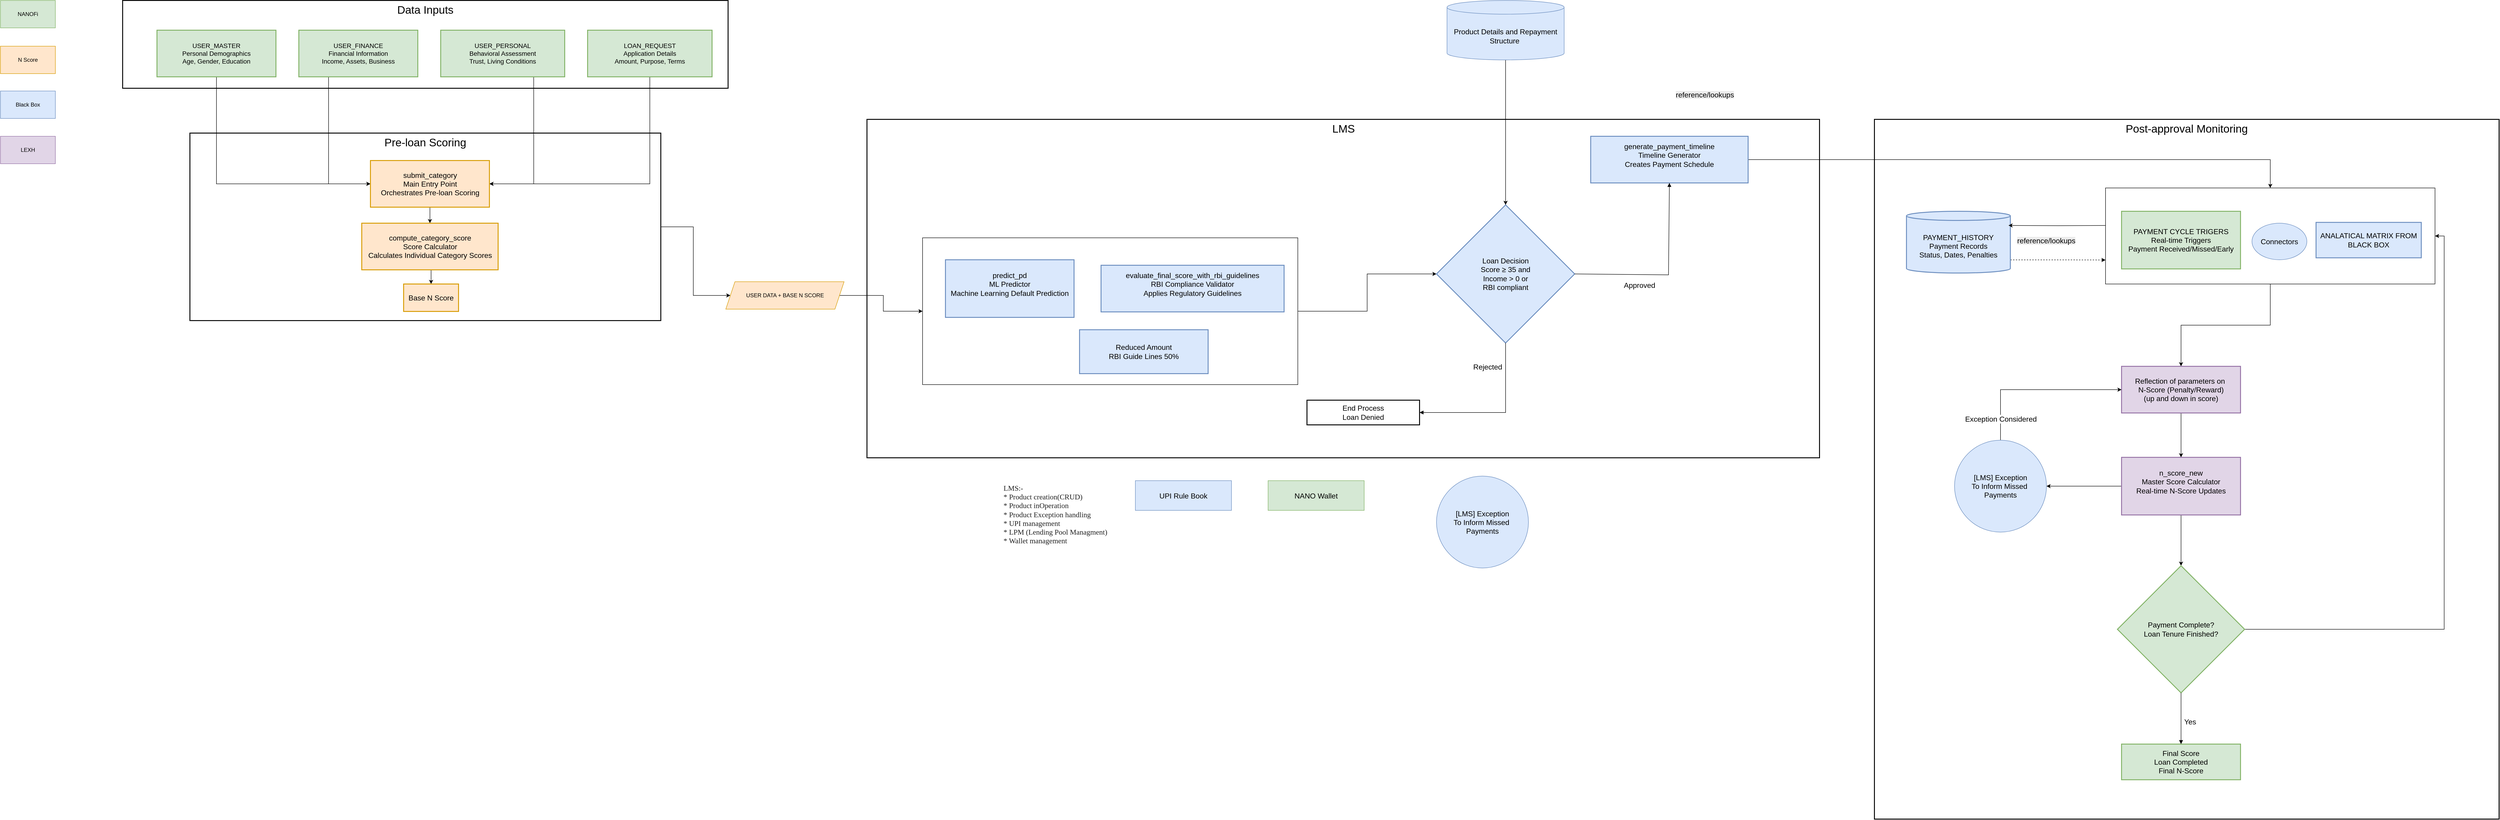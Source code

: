 <mxfile version="28.0.7" pages="2">
  <diagram name="Page-1" id="u0kKywyxvP2X5cUA1uwD">
    <mxGraphModel dx="4225" dy="1690" grid="1" gridSize="10" guides="1" tooltips="1" connect="1" arrows="1" fold="1" page="1" pageScale="1" pageWidth="850" pageHeight="1100" background="none" math="0" shadow="0">
      <root>
        <mxCell id="0" />
        <mxCell id="1" parent="0" />
        <mxCell id="qZToFWpyG1xmvOrrA6rn-142" value="LMS" style="whiteSpace=wrap;strokeWidth=2;fontSize=24;verticalAlign=top;labelBackgroundColor=none;" vertex="1" parent="1">
          <mxGeometry x="1263.5" y="2710" width="2081.5" height="740" as="geometry" />
        </mxCell>
        <mxCell id="qZToFWpyG1xmvOrrA6rn-82" value="Post‑approval Monitoring" style="whiteSpace=wrap;strokeWidth=2;fontSize=24;verticalAlign=top;labelBackgroundColor=none;" vertex="1" parent="1">
          <mxGeometry x="3465" y="2710" width="1365" height="1530" as="geometry" />
        </mxCell>
        <mxCell id="qZToFWpyG1xmvOrrA6rn-155" style="edgeStyle=orthogonalEdgeStyle;rounded=0;orthogonalLoop=1;jettySize=auto;html=1;exitX=1;exitY=0.5;exitDx=0;exitDy=0;entryX=0;entryY=0.5;entryDx=0;entryDy=0;" edge="1" parent="1" source="qZToFWpyG1xmvOrrA6rn-83" target="qZToFWpyG1xmvOrrA6rn-146">
          <mxGeometry relative="1" as="geometry" />
        </mxCell>
        <mxCell id="qZToFWpyG1xmvOrrA6rn-83" value="Pre‑loan Scoring" style="whiteSpace=wrap;strokeWidth=2;fontSize=24;verticalAlign=top;labelBackgroundColor=none;" vertex="1" parent="1">
          <mxGeometry x="-216" y="2740" width="1029" height="410" as="geometry" />
        </mxCell>
        <mxCell id="qZToFWpyG1xmvOrrA6rn-84" value="Data Inputs" style="whiteSpace=wrap;strokeWidth=2;verticalAlign=top;fontSize=24;labelBackgroundColor=none;" vertex="1" parent="1">
          <mxGeometry x="-363" y="2450" width="1323" height="192" as="geometry" />
        </mxCell>
        <mxCell id="qZToFWpyG1xmvOrrA6rn-85" style="edgeStyle=orthogonalEdgeStyle;rounded=0;orthogonalLoop=1;jettySize=auto;html=1;entryX=0;entryY=0.5;entryDx=0;entryDy=0;exitX=0.5;exitY=1;exitDx=0;exitDy=0;" edge="1" parent="1" source="qZToFWpyG1xmvOrrA6rn-86" target="qZToFWpyG1xmvOrrA6rn-96">
          <mxGeometry relative="1" as="geometry" />
        </mxCell>
        <mxCell id="qZToFWpyG1xmvOrrA6rn-86" value="USER_MASTER&#xa;Personal Demographics&#xa;Age, Gender, Education" style="whiteSpace=wrap;strokeWidth=2;fontSize=14;labelBackgroundColor=none;fillColor=#d5e8d4;strokeColor=#82b366;" vertex="1" parent="1">
          <mxGeometry x="-288" y="2515" width="260" height="102" as="geometry" />
        </mxCell>
        <mxCell id="qZToFWpyG1xmvOrrA6rn-87" style="edgeStyle=orthogonalEdgeStyle;rounded=0;orthogonalLoop=1;jettySize=auto;html=1;exitX=0.25;exitY=1;exitDx=0;exitDy=0;entryX=0;entryY=0.5;entryDx=0;entryDy=0;" edge="1" parent="1" source="qZToFWpyG1xmvOrrA6rn-88" target="qZToFWpyG1xmvOrrA6rn-96">
          <mxGeometry relative="1" as="geometry" />
        </mxCell>
        <mxCell id="qZToFWpyG1xmvOrrA6rn-88" value="USER_FINANCE&#xa;Financial Information&#xa;Income, Assets, Business" style="whiteSpace=wrap;strokeWidth=2;fontSize=14;labelBackgroundColor=none;fillColor=#d5e8d4;strokeColor=#82b366;" vertex="1" parent="1">
          <mxGeometry x="22" y="2515" width="260" height="102" as="geometry" />
        </mxCell>
        <mxCell id="qZToFWpyG1xmvOrrA6rn-89" style="edgeStyle=orthogonalEdgeStyle;rounded=0;orthogonalLoop=1;jettySize=auto;html=1;entryX=1;entryY=0.5;entryDx=0;entryDy=0;exitX=0.75;exitY=1;exitDx=0;exitDy=0;" edge="1" parent="1" source="qZToFWpyG1xmvOrrA6rn-90" target="qZToFWpyG1xmvOrrA6rn-96">
          <mxGeometry relative="1" as="geometry" />
        </mxCell>
        <mxCell id="qZToFWpyG1xmvOrrA6rn-90" value="USER_PERSONAL&#xa;Behavioral Assessment&#xa;Trust, Living Conditions" style="whiteSpace=wrap;strokeWidth=2;fontSize=14;labelBackgroundColor=none;fillColor=#d5e8d4;strokeColor=#82b366;" vertex="1" parent="1">
          <mxGeometry x="332" y="2515" width="271" height="102" as="geometry" />
        </mxCell>
        <mxCell id="qZToFWpyG1xmvOrrA6rn-91" style="edgeStyle=orthogonalEdgeStyle;rounded=0;orthogonalLoop=1;jettySize=auto;html=1;entryX=1;entryY=0.5;entryDx=0;entryDy=0;exitX=0.5;exitY=1;exitDx=0;exitDy=0;" edge="1" parent="1" source="qZToFWpyG1xmvOrrA6rn-92" target="qZToFWpyG1xmvOrrA6rn-96">
          <mxGeometry relative="1" as="geometry" />
        </mxCell>
        <mxCell id="qZToFWpyG1xmvOrrA6rn-92" value="LOAN_REQUEST&#xa;Application Details&#xa;Amount, Purpose, Terms" style="whiteSpace=wrap;strokeWidth=2;fontSize=14;labelBackgroundColor=none;fillColor=#d5e8d4;strokeColor=#82b366;" vertex="1" parent="1">
          <mxGeometry x="653" y="2515" width="272" height="102" as="geometry" />
        </mxCell>
        <mxCell id="qZToFWpyG1xmvOrrA6rn-93" style="edgeStyle=orthogonalEdgeStyle;rounded=0;orthogonalLoop=1;jettySize=auto;html=1;entryX=0.5;entryY=0;entryDx=0;entryDy=0;exitX=0.5;exitY=1;exitDx=0;exitDy=0;" edge="1" parent="1" source="qZToFWpyG1xmvOrrA6rn-96" target="qZToFWpyG1xmvOrrA6rn-98">
          <mxGeometry relative="1" as="geometry" />
        </mxCell>
        <mxCell id="qZToFWpyG1xmvOrrA6rn-96" value="submit_category&#xa;Main Entry Point&#xa;Orchestrates Pre‑loan Scoring" style="whiteSpace=wrap;strokeWidth=2;fontSize=16;labelBackgroundColor=none;fillColor=#ffe6cc;strokeColor=#d79b00;" vertex="1" parent="1">
          <mxGeometry x="178.5" y="2800" width="260" height="102" as="geometry" />
        </mxCell>
        <mxCell id="qZToFWpyG1xmvOrrA6rn-140" style="edgeStyle=orthogonalEdgeStyle;rounded=0;orthogonalLoop=1;jettySize=auto;html=1;exitX=0.5;exitY=1;exitDx=0;exitDy=0;entryX=0.5;entryY=0;entryDx=0;entryDy=0;" edge="1" parent="1" source="qZToFWpyG1xmvOrrA6rn-98" target="qZToFWpyG1xmvOrrA6rn-133">
          <mxGeometry relative="1" as="geometry" />
        </mxCell>
        <mxCell id="qZToFWpyG1xmvOrrA6rn-98" value="compute_category_score&#xa;Score Calculator&#xa;Calculates Individual Category Scores" style="whiteSpace=wrap;strokeWidth=2;fontSize=16;labelBackgroundColor=none;fillColor=#ffe6cc;strokeColor=#d79b00;" vertex="1" parent="1">
          <mxGeometry x="159.5" y="2937" width="298" height="102" as="geometry" />
        </mxCell>
        <mxCell id="qZToFWpyG1xmvOrrA6rn-153" style="edgeStyle=orthogonalEdgeStyle;rounded=0;orthogonalLoop=1;jettySize=auto;html=1;exitX=1;exitY=0.5;exitDx=0;exitDy=0;entryX=0;entryY=0.5;entryDx=0;entryDy=0;" edge="1" parent="1" source="qZToFWpyG1xmvOrrA6rn-151" target="qZToFWpyG1xmvOrrA6rn-105">
          <mxGeometry relative="1" as="geometry" />
        </mxCell>
        <mxCell id="qZToFWpyG1xmvOrrA6rn-151" value="" style="rounded=0;whiteSpace=wrap;html=1;" vertex="1" parent="1">
          <mxGeometry x="1385" y="2969" width="820" height="321" as="geometry" />
        </mxCell>
        <mxCell id="qZToFWpyG1xmvOrrA6rn-101" value="evaluate_final_score_with_rbi_guidelines&#xa;RBI Compliance Validator&#xa;Applies Regulatory Guidelines&#xa;" style="whiteSpace=wrap;strokeWidth=2;fontSize=16;labelBackgroundColor=none;fillColor=#dae8fc;strokeColor=#6c8ebf;" vertex="1" parent="1">
          <mxGeometry x="1775" y="3029" width="400" height="102" as="geometry" />
        </mxCell>
        <mxCell id="qZToFWpyG1xmvOrrA6rn-102" value="predict_pd&#xa;ML Predictor&#xa;Machine Learning Default Prediction&#xa;" style="whiteSpace=wrap;strokeWidth=2;fontSize=16;labelBackgroundColor=none;fillColor=#dae8fc;strokeColor=#6c8ebf;" vertex="1" parent="1">
          <mxGeometry x="1435" y="3017" width="281" height="126" as="geometry" />
        </mxCell>
        <mxCell id="qZToFWpyG1xmvOrrA6rn-105" value="Loan Decision&#xa;Score ≥ 35 and&#xa;Income &gt; 0 or&#xa;RBI compliant" style="rhombus;strokeWidth=2;whiteSpace=wrap;fontSize=16;labelBackgroundColor=none;fillColor=#dae8fc;strokeColor=#6c8ebf;" vertex="1" parent="1">
          <mxGeometry x="2508" y="2897" width="302" height="302" as="geometry" />
        </mxCell>
        <mxCell id="qZToFWpyG1xmvOrrA6rn-106" value="End Process&#xa;Loan Denied" style="whiteSpace=wrap;strokeWidth=2;fontSize=16;labelBackgroundColor=none;" vertex="1" parent="1">
          <mxGeometry x="2225" y="3324" width="246" height="54" as="geometry" />
        </mxCell>
        <mxCell id="qZToFWpyG1xmvOrrA6rn-195" style="edgeStyle=orthogonalEdgeStyle;rounded=0;orthogonalLoop=1;jettySize=auto;html=1;entryX=0.5;entryY=0;entryDx=0;entryDy=0;" edge="1" parent="1" source="qZToFWpyG1xmvOrrA6rn-108" target="qZToFWpyG1xmvOrrA6rn-191">
          <mxGeometry relative="1" as="geometry" />
        </mxCell>
        <mxCell id="qZToFWpyG1xmvOrrA6rn-108" value="generate_payment_timeline&#xa;Timeline Generator&#xa;Creates Payment Schedule&#xa;" style="whiteSpace=wrap;strokeWidth=2;fontSize=16;labelBackgroundColor=none;fillColor=#dae8fc;strokeColor=#6c8ebf;" vertex="1" parent="1">
          <mxGeometry x="2845" y="2747" width="344" height="102" as="geometry" />
        </mxCell>
        <mxCell id="qZToFWpyG1xmvOrrA6rn-109" style="edgeStyle=orthogonalEdgeStyle;rounded=0;orthogonalLoop=1;jettySize=auto;html=1;exitX=1;exitY=0.787;exitDx=0;exitDy=0;exitPerimeter=0;entryX=0;entryY=0.75;entryDx=0;entryDy=0;dashed=1;" edge="1" parent="1" source="qZToFWpyG1xmvOrrA6rn-110" target="qZToFWpyG1xmvOrrA6rn-191">
          <mxGeometry relative="1" as="geometry" />
        </mxCell>
        <mxCell id="qZToFWpyG1xmvOrrA6rn-110" value="PAYMENT_HISTORY&#xa;Payment Records&#xa;Status, Dates, Penalties" style="shape=cylinder3;boundedLbl=1;backgroundOutline=1;size=10;strokeWidth=2;whiteSpace=wrap;fontSize=16;labelBackgroundColor=none;fillColor=#dae8fc;strokeColor=#6c8ebf;" vertex="1" parent="1">
          <mxGeometry x="3535" y="2911" width="227" height="135" as="geometry" />
        </mxCell>
        <mxCell id="qZToFWpyG1xmvOrrA6rn-196" style="edgeStyle=orthogonalEdgeStyle;rounded=0;orthogonalLoop=1;jettySize=auto;html=1;" edge="1" parent="1" source="qZToFWpyG1xmvOrrA6rn-191" target="qZToFWpyG1xmvOrrA6rn-116">
          <mxGeometry relative="1" as="geometry" />
        </mxCell>
        <mxCell id="qZToFWpyG1xmvOrrA6rn-191" value="" style="rounded=0;whiteSpace=wrap;html=1;" vertex="1" parent="1">
          <mxGeometry x="3970" y="2860" width="720" height="210" as="geometry" />
        </mxCell>
        <mxCell id="qZToFWpyG1xmvOrrA6rn-113" value="PAYMENT CYCLE TRIGERS&#xa;Real‑time Triggers&#xa;Payment Received/Missed/Early" style="whiteSpace=wrap;strokeWidth=2;fontSize=16;labelBackgroundColor=none;fillColor=#d5e8d4;strokeColor=#82b366;" vertex="1" parent="1">
          <mxGeometry x="4005" y="2911" width="260" height="126" as="geometry" />
        </mxCell>
        <mxCell id="qZToFWpyG1xmvOrrA6rn-208" style="edgeStyle=orthogonalEdgeStyle;rounded=0;orthogonalLoop=1;jettySize=auto;html=1;exitX=0.5;exitY=1;exitDx=0;exitDy=0;" edge="1" parent="1" source="qZToFWpyG1xmvOrrA6rn-116" target="qZToFWpyG1xmvOrrA6rn-118">
          <mxGeometry relative="1" as="geometry" />
        </mxCell>
        <mxCell id="qZToFWpyG1xmvOrrA6rn-116" value="Reflection of parameters on &#xa;N-Score (Penalty/Reward)&#xa;(up and down in score)" style="whiteSpace=wrap;strokeWidth=2;fontSize=16;labelBackgroundColor=none;fillColor=#e1d5e7;strokeColor=#9673a6;" vertex="1" parent="1">
          <mxGeometry x="4005" y="3250" width="260" height="102" as="geometry" />
        </mxCell>
        <mxCell id="qZToFWpyG1xmvOrrA6rn-117" style="edgeStyle=orthogonalEdgeStyle;rounded=0;orthogonalLoop=1;jettySize=auto;html=1;entryX=0.5;entryY=0;entryDx=0;entryDy=0;" edge="1" parent="1" source="qZToFWpyG1xmvOrrA6rn-118" target="qZToFWpyG1xmvOrrA6rn-121">
          <mxGeometry relative="1" as="geometry" />
        </mxCell>
        <mxCell id="qZToFWpyG1xmvOrrA6rn-213" style="edgeStyle=orthogonalEdgeStyle;rounded=0;orthogonalLoop=1;jettySize=auto;html=1;" edge="1" parent="1" source="qZToFWpyG1xmvOrrA6rn-118" target="qZToFWpyG1xmvOrrA6rn-210">
          <mxGeometry relative="1" as="geometry" />
        </mxCell>
        <mxCell id="qZToFWpyG1xmvOrrA6rn-118" value="n_score_new&#xa;Master Score Calculator&#xa;Real‑time N‑Score Updates&#xa;" style="whiteSpace=wrap;strokeWidth=2;fontSize=16;labelBackgroundColor=none;fillColor=#e1d5e7;strokeColor=#9673a6;" vertex="1" parent="1">
          <mxGeometry x="4005" y="3449" width="260" height="126" as="geometry" />
        </mxCell>
        <mxCell id="qZToFWpyG1xmvOrrA6rn-212" style="edgeStyle=orthogonalEdgeStyle;rounded=0;orthogonalLoop=1;jettySize=auto;html=1;entryX=1;entryY=0.5;entryDx=0;entryDy=0;exitX=1;exitY=0.5;exitDx=0;exitDy=0;" edge="1" parent="1" source="qZToFWpyG1xmvOrrA6rn-121" target="qZToFWpyG1xmvOrrA6rn-191">
          <mxGeometry relative="1" as="geometry" />
        </mxCell>
        <mxCell id="qZToFWpyG1xmvOrrA6rn-121" value="Payment Complete?&#xa;Loan Tenure Finished?" style="rhombus;strokeWidth=2;whiteSpace=wrap;fontSize=16;labelBackgroundColor=none;fillColor=#d5e8d4;strokeColor=#82b366;" vertex="1" parent="1">
          <mxGeometry x="3996" y="3686" width="278" height="278" as="geometry" />
        </mxCell>
        <mxCell id="qZToFWpyG1xmvOrrA6rn-122" value="Final Score&#xa;Loan Completed&#xa;Final N‑Score" style="whiteSpace=wrap;strokeWidth=2;fontSize=16;labelBackgroundColor=none;fillColor=#d5e8d4;strokeColor=#82b366;" vertex="1" parent="1">
          <mxGeometry x="4005" y="4076" width="260" height="78" as="geometry" />
        </mxCell>
        <mxCell id="qZToFWpyG1xmvOrrA6rn-125" value="Rejected" style="curved=0;startArrow=none;endArrow=block;exitX=0.5;exitY=1;entryX=1;entryY=0.5;rounded=0;fontSize=16;labelBackgroundColor=none;fontColor=default;exitDx=0;exitDy=0;entryDx=0;entryDy=0;" edge="1" parent="1" source="qZToFWpyG1xmvOrrA6rn-105" target="qZToFWpyG1xmvOrrA6rn-106">
          <mxGeometry x="-0.7" y="-39" relative="1" as="geometry">
            <Array as="points">
              <mxPoint x="2659" y="3351" />
            </Array>
            <mxPoint as="offset" />
          </mxGeometry>
        </mxCell>
        <mxCell id="qZToFWpyG1xmvOrrA6rn-126" value="Approved" style="curved=0;startArrow=none;endArrow=block;exitX=1;exitY=0.5;entryX=0.5;entryY=1;rounded=0;fontSize=16;labelBackgroundColor=none;fontColor=default;exitDx=0;exitDy=0;entryDx=0;entryDy=0;" edge="1" parent="1" source="qZToFWpyG1xmvOrrA6rn-105" target="qZToFWpyG1xmvOrrA6rn-108">
          <mxGeometry x="-0.3" y="-22" relative="1" as="geometry">
            <Array as="points">
              <mxPoint x="3015" y="3050" />
            </Array>
            <mxPoint as="offset" />
          </mxGeometry>
        </mxCell>
        <mxCell id="qZToFWpyG1xmvOrrA6rn-129" value="Yes" style="curved=1;startArrow=none;endArrow=block;exitX=0.5;exitY=1;entryX=0.5;entryY=0;rounded=0;fontSize=16;labelBackgroundColor=none;fontColor=default;" edge="1" parent="1" source="qZToFWpyG1xmvOrrA6rn-121" target="qZToFWpyG1xmvOrrA6rn-122">
          <mxGeometry x="0.107" y="20" relative="1" as="geometry">
            <Array as="points" />
            <mxPoint as="offset" />
          </mxGeometry>
        </mxCell>
        <mxCell id="qZToFWpyG1xmvOrrA6rn-130" style="edgeStyle=orthogonalEdgeStyle;rounded=0;orthogonalLoop=1;jettySize=auto;html=1;entryX=0.982;entryY=0.229;entryDx=0;entryDy=0;entryPerimeter=0;" edge="1" parent="1" target="qZToFWpyG1xmvOrrA6rn-110">
          <mxGeometry relative="1" as="geometry">
            <mxPoint x="3970" y="2942" as="sourcePoint" />
          </mxGeometry>
        </mxCell>
        <mxCell id="qZToFWpyG1xmvOrrA6rn-131" value="&lt;span style=&quot;color: rgb(0, 0, 0); font-family: Helvetica; font-size: 16px; font-style: normal; font-variant-ligatures: normal; font-variant-caps: normal; font-weight: 400; letter-spacing: normal; orphans: 2; text-align: center; text-indent: 0px; text-transform: none; widows: 2; word-spacing: 0px; -webkit-text-stroke-width: 0px; white-space: nowrap; background-color: rgb(236, 236, 236); text-decoration-thickness: initial; text-decoration-style: initial; text-decoration-color: initial; display: inline !important; float: none;&quot;&gt;reference/lookups&lt;/span&gt;" style="text;whiteSpace=wrap;html=1;" vertex="1" parent="1">
          <mxGeometry x="3775" y="2958.5" width="160" height="40" as="geometry" />
        </mxCell>
        <mxCell id="qZToFWpyG1xmvOrrA6rn-133" value="Base N Score" style="whiteSpace=wrap;html=1;fontSize=16;fillColor=#ffe6cc;strokeColor=#d79b00;strokeWidth=2;labelBackgroundColor=none;" vertex="1" parent="1">
          <mxGeometry x="251" y="3070" width="120" height="60" as="geometry" />
        </mxCell>
        <mxCell id="qZToFWpyG1xmvOrrA6rn-152" style="edgeStyle=orthogonalEdgeStyle;rounded=0;orthogonalLoop=1;jettySize=auto;html=1;exitX=1;exitY=0.5;exitDx=0;exitDy=0;entryX=0;entryY=0.5;entryDx=0;entryDy=0;" edge="1" parent="1" source="qZToFWpyG1xmvOrrA6rn-146" target="qZToFWpyG1xmvOrrA6rn-151">
          <mxGeometry relative="1" as="geometry" />
        </mxCell>
        <mxCell id="qZToFWpyG1xmvOrrA6rn-146" value="USER DATA + BASE N SCORE" style="shape=parallelogram;perimeter=parallelogramPerimeter;whiteSpace=wrap;html=1;fixedSize=1;fillColor=#ffe6cc;strokeColor=#d79b00;" vertex="1" parent="1">
          <mxGeometry x="955" y="3065" width="258.5" height="60" as="geometry" />
        </mxCell>
        <mxCell id="qZToFWpyG1xmvOrrA6rn-156" value="Reduced Amount&#xa;RBI Guide Lines 50%" style="whiteSpace=wrap;strokeWidth=2;fontSize=16;labelBackgroundColor=none;fillColor=#dae8fc;strokeColor=#6c8ebf;" vertex="1" parent="1">
          <mxGeometry x="1728" y="3170" width="281" height="96" as="geometry" />
        </mxCell>
        <mxCell id="qZToFWpyG1xmvOrrA6rn-165" style="edgeStyle=orthogonalEdgeStyle;rounded=0;orthogonalLoop=1;jettySize=auto;html=1;entryX=0.5;entryY=0;entryDx=0;entryDy=0;" edge="1" parent="1" source="qZToFWpyG1xmvOrrA6rn-158" target="qZToFWpyG1xmvOrrA6rn-105">
          <mxGeometry relative="1" as="geometry" />
        </mxCell>
        <mxCell id="qZToFWpyG1xmvOrrA6rn-158" value="Product Details and Repayment Structure&amp;nbsp;" style="shape=cylinder3;whiteSpace=wrap;html=1;boundedLbl=1;backgroundOutline=1;size=15;fontSize=16;fillColor=#dae8fc;strokeColor=#6c8ebf;" vertex="1" parent="1">
          <mxGeometry x="2531" y="2450" width="256" height="130" as="geometry" />
        </mxCell>
        <mxCell id="qZToFWpyG1xmvOrrA6rn-161" value="&lt;span style=&quot;color: rgb(0, 0, 0); font-family: Helvetica; font-size: 16px; font-style: normal; font-variant-ligatures: normal; font-variant-caps: normal; font-weight: 400; letter-spacing: normal; orphans: 2; text-align: center; text-indent: 0px; text-transform: none; widows: 2; word-spacing: 0px; -webkit-text-stroke-width: 0px; white-space: nowrap; background-color: rgb(236, 236, 236); text-decoration-thickness: initial; text-decoration-style: initial; text-decoration-color: initial; display: inline !important; float: none;&quot;&gt;reference/lookups&lt;/span&gt;" style="text;whiteSpace=wrap;html=1;" vertex="1" parent="1">
          <mxGeometry x="3029" y="2640" width="160" height="40" as="geometry" />
        </mxCell>
        <mxCell id="qZToFWpyG1xmvOrrA6rn-187" value="ANALATICAL MATRIX FROM BLACK BOX" style="whiteSpace=wrap;strokeWidth=2;fontSize=16;labelBackgroundColor=none;fillColor=#dae8fc;strokeColor=#6c8ebf;" vertex="1" parent="1">
          <mxGeometry x="4430" y="2935.25" width="230" height="77.5" as="geometry" />
        </mxCell>
        <mxCell id="qZToFWpyG1xmvOrrA6rn-215" style="edgeStyle=orthogonalEdgeStyle;rounded=0;orthogonalLoop=1;jettySize=auto;html=1;entryX=0;entryY=0.5;entryDx=0;entryDy=0;exitX=0.5;exitY=0;exitDx=0;exitDy=0;" edge="1" parent="1" source="qZToFWpyG1xmvOrrA6rn-210" target="qZToFWpyG1xmvOrrA6rn-116">
          <mxGeometry relative="1" as="geometry" />
        </mxCell>
        <mxCell id="qZToFWpyG1xmvOrrA6rn-216" value="&lt;font style=&quot;font-size: 16px;&quot;&gt;Exception Considered&lt;/font&gt;" style="edgeLabel;html=1;align=center;verticalAlign=middle;resizable=0;points=[];" vertex="1" connectable="0" parent="qZToFWpyG1xmvOrrA6rn-215">
          <mxGeometry x="-0.75" relative="1" as="geometry">
            <mxPoint as="offset" />
          </mxGeometry>
        </mxCell>
        <mxCell id="qZToFWpyG1xmvOrrA6rn-210" value="&lt;font style=&quot;font-size: 16px;&quot;&gt;[LMS] Exception&lt;/font&gt;&lt;div&gt;&lt;span style=&quot;font-size: 16px;&quot;&gt;To Inform Missed&amp;nbsp;&lt;/span&gt;&lt;/div&gt;&lt;div&gt;&lt;span style=&quot;font-size: 16px;&quot;&gt;Payments&lt;/span&gt;&lt;/div&gt;" style="ellipse;whiteSpace=wrap;html=1;aspect=fixed;fillColor=#dae8fc;strokeColor=#6c8ebf;" vertex="1" parent="1">
          <mxGeometry x="3640" y="3411.5" width="201" height="201" as="geometry" />
        </mxCell>
        <mxCell id="qZToFWpyG1xmvOrrA6rn-217" value="&lt;font style=&quot;font-size: 16px;&quot;&gt;Connectors&lt;/font&gt;" style="ellipse;whiteSpace=wrap;html=1;fillColor=#dae8fc;strokeColor=#6c8ebf;" vertex="1" parent="1">
          <mxGeometry x="4290" y="2937" width="120" height="80" as="geometry" />
        </mxCell>
        <mxCell id="qZToFWpyG1xmvOrrA6rn-218" value="NANOFi" style="rounded=0;whiteSpace=wrap;html=1;fillColor=#d5e8d4;strokeColor=#82b366;" vertex="1" parent="1">
          <mxGeometry x="-630" y="2450" width="120" height="60" as="geometry" />
        </mxCell>
        <mxCell id="qZToFWpyG1xmvOrrA6rn-219" value="N Score" style="rounded=0;whiteSpace=wrap;html=1;fillColor=#ffe6cc;strokeColor=#d79b00;" vertex="1" parent="1">
          <mxGeometry x="-630" y="2550" width="120" height="60" as="geometry" />
        </mxCell>
        <mxCell id="qZToFWpyG1xmvOrrA6rn-220" value="Black Box" style="rounded=0;whiteSpace=wrap;html=1;fillColor=#dae8fc;strokeColor=#6c8ebf;" vertex="1" parent="1">
          <mxGeometry x="-630" y="2648" width="120" height="60" as="geometry" />
        </mxCell>
        <mxCell id="qZToFWpyG1xmvOrrA6rn-226" value="LEXH" style="rounded=0;whiteSpace=wrap;html=1;fillColor=#e1d5e7;strokeColor=#9673a6;" vertex="1" parent="1">
          <mxGeometry x="-630" y="2747" width="120" height="60" as="geometry" />
        </mxCell>
        <mxCell id="YzqEQJdM8uAI_CrNFfFE-1" value="UPI Rule Book" style="rounded=0;whiteSpace=wrap;html=1;fillColor=#dae8fc;strokeColor=#6c8ebf;fontSize=16;" vertex="1" parent="1">
          <mxGeometry x="1850" y="3500" width="210" height="65" as="geometry" />
        </mxCell>
        <mxCell id="YzqEQJdM8uAI_CrNFfFE-2" value="NANO Wallet" style="rounded=0;whiteSpace=wrap;html=1;fillColor=#d5e8d4;strokeColor=#82b366;fontSize=16;" vertex="1" parent="1">
          <mxGeometry x="2140" y="3500" width="210" height="65" as="geometry" />
        </mxCell>
        <mxCell id="YzqEQJdM8uAI_CrNFfFE-3" value="&lt;span style=&quot;color: rgb(31, 31, 31); font-family: &amp;quot;Google Sans&amp;quot;; font-style: normal; font-variant-ligatures: normal; font-variant-caps: normal; font-weight: 400; letter-spacing: normal; orphans: 2; text-align: left; text-indent: 0px; text-transform: none; widows: 2; word-spacing: 0px; -webkit-text-stroke-width: 0px; white-space: pre-wrap; background-color: rgb(255, 255, 255); text-decoration-thickness: initial; text-decoration-style: initial; text-decoration-color: initial; float: none; display: inline !important;&quot;&gt;LMS:-&lt;br&gt;* Product creation(CRUD)&lt;br&gt;* Product inOperation &lt;br&gt;* Product Exception handling &lt;br&gt;* UPI management &lt;br&gt;* LPM (Lending Pool &lt;/span&gt;&lt;span style=&quot;background-color: light-dark(rgb(255, 255, 255), rgb(18, 18, 18)); color: light-dark(rgb(31, 31, 31), rgb(210, 210, 210)); font-family: &amp;quot;Google Sans&amp;quot;; white-space-collapse: preserve;&quot;&gt;Managment) &lt;/span&gt;&lt;div&gt;&lt;span style=&quot;color: rgb(31, 31, 31); font-family: &amp;quot;Google Sans&amp;quot;; font-style: normal; font-variant-ligatures: normal; font-variant-caps: normal; font-weight: 400; letter-spacing: normal; orphans: 2; text-align: left; text-indent: 0px; text-transform: none; widows: 2; word-spacing: 0px; -webkit-text-stroke-width: 0px; white-space: pre-wrap; background-color: rgb(255, 255, 255); text-decoration-thickness: initial; text-decoration-style: initial; text-decoration-color: initial; float: none; display: inline !important;&quot;&gt;* Wallet management&lt;/span&gt;&lt;/div&gt;" style="text;whiteSpace=wrap;html=1;fontSize=16;" vertex="1" parent="1">
          <mxGeometry x="1560" y="3500" width="270" height="180" as="geometry" />
        </mxCell>
        <mxCell id="YzqEQJdM8uAI_CrNFfFE-4" value="&lt;font style=&quot;font-size: 16px;&quot;&gt;[LMS] Exception&lt;/font&gt;&lt;div&gt;&lt;span style=&quot;font-size: 16px;&quot;&gt;To Inform Missed&amp;nbsp;&lt;/span&gt;&lt;/div&gt;&lt;div&gt;&lt;span style=&quot;font-size: 16px;&quot;&gt;Payments&lt;/span&gt;&lt;/div&gt;" style="ellipse;whiteSpace=wrap;html=1;aspect=fixed;fillColor=#dae8fc;strokeColor=#6c8ebf;" vertex="1" parent="1">
          <mxGeometry x="2508" y="3490" width="201" height="201" as="geometry" />
        </mxCell>
      </root>
    </mxGraphModel>
  </diagram>
  <diagram id="yFYxZjMKOdhZoFT5N7hd" name="Page-2">
    <mxGraphModel dx="4727" dy="2620" grid="1" gridSize="10" guides="1" tooltips="1" connect="1" arrows="1" fold="1" page="1" pageScale="1" pageWidth="850" pageHeight="1100" math="0" shadow="0">
      <root>
        <mxCell id="0" />
        <mxCell id="1" parent="0" />
        <mxCell id="9vZvxtWBxRslUPSKn5EZ-1" value="Post‑approval Monitoring T5+" style="whiteSpace=wrap;strokeWidth=2;fontSize=24;verticalAlign=top;labelBackgroundColor=none;movable=1;resizable=1;rotatable=1;deletable=1;editable=1;locked=0;connectable=1;" vertex="1" parent="1">
          <mxGeometry x="2360" y="750" width="1091" height="1458" as="geometry" />
        </mxCell>
        <mxCell id="9vZvxtWBxRslUPSKn5EZ-2" value="Pre‑loan Scoring T0–T4" style="whiteSpace=wrap;strokeWidth=2;fontSize=24;verticalAlign=top;labelBackgroundColor=none;movable=1;resizable=1;rotatable=1;deletable=1;editable=1;locked=0;connectable=1;" vertex="1" parent="1">
          <mxGeometry x="247" y="920" width="1029" height="880" as="geometry" />
        </mxCell>
        <mxCell id="9vZvxtWBxRslUPSKn5EZ-3" value="Data Inputs" style="whiteSpace=wrap;strokeWidth=2;verticalAlign=top;fontSize=24;labelBackgroundColor=none;movable=1;resizable=1;rotatable=1;deletable=1;editable=1;locked=0;connectable=1;" vertex="1" parent="1">
          <mxGeometry x="100" y="630" width="1323" height="192" as="geometry" />
        </mxCell>
        <mxCell id="9vZvxtWBxRslUPSKn5EZ-4" style="edgeStyle=orthogonalEdgeStyle;rounded=0;orthogonalLoop=1;jettySize=auto;html=1;entryX=0;entryY=0.5;entryDx=0;entryDy=0;exitX=0.5;exitY=1;exitDx=0;exitDy=0;movable=1;resizable=1;rotatable=1;deletable=1;editable=1;locked=0;connectable=1;" edge="1" parent="1" source="9vZvxtWBxRslUPSKn5EZ-5" target="9vZvxtWBxRslUPSKn5EZ-15">
          <mxGeometry relative="1" as="geometry" />
        </mxCell>
        <mxCell id="9vZvxtWBxRslUPSKn5EZ-5" value="USER_MASTER&#xa;Personal Demographics&#xa;Age, Gender, Education" style="whiteSpace=wrap;strokeWidth=2;fontSize=14;labelBackgroundColor=none;fillColor=#d5e8d4;strokeColor=#82b366;movable=1;resizable=1;rotatable=1;deletable=1;editable=1;locked=0;connectable=1;" vertex="1" parent="1">
          <mxGeometry x="175" y="695" width="260" height="102" as="geometry" />
        </mxCell>
        <mxCell id="9vZvxtWBxRslUPSKn5EZ-6" style="edgeStyle=orthogonalEdgeStyle;rounded=0;orthogonalLoop=1;jettySize=auto;html=1;exitX=0.25;exitY=1;exitDx=0;exitDy=0;entryX=0;entryY=0.5;entryDx=0;entryDy=0;movable=1;resizable=1;rotatable=1;deletable=1;editable=1;locked=0;connectable=1;" edge="1" parent="1" source="9vZvxtWBxRslUPSKn5EZ-7" target="9vZvxtWBxRslUPSKn5EZ-15">
          <mxGeometry relative="1" as="geometry" />
        </mxCell>
        <mxCell id="9vZvxtWBxRslUPSKn5EZ-7" value="USER_FINANCE&#xa;Financial Information&#xa;Income, Assets, Business" style="whiteSpace=wrap;strokeWidth=2;fontSize=14;labelBackgroundColor=none;fillColor=#d5e8d4;strokeColor=#82b366;movable=1;resizable=1;rotatable=1;deletable=1;editable=1;locked=0;connectable=1;" vertex="1" parent="1">
          <mxGeometry x="485" y="695" width="260" height="102" as="geometry" />
        </mxCell>
        <mxCell id="9vZvxtWBxRslUPSKn5EZ-8" style="edgeStyle=orthogonalEdgeStyle;rounded=0;orthogonalLoop=1;jettySize=auto;html=1;entryX=1;entryY=0.5;entryDx=0;entryDy=0;exitX=0.75;exitY=1;exitDx=0;exitDy=0;movable=1;resizable=1;rotatable=1;deletable=1;editable=1;locked=0;connectable=1;" edge="1" parent="1" source="9vZvxtWBxRslUPSKn5EZ-9" target="9vZvxtWBxRslUPSKn5EZ-15">
          <mxGeometry relative="1" as="geometry" />
        </mxCell>
        <mxCell id="9vZvxtWBxRslUPSKn5EZ-9" value="USER_PERSONAL&#xa;Behavioral Assessment&#xa;Trust, Living Conditions" style="whiteSpace=wrap;strokeWidth=2;fontSize=14;labelBackgroundColor=none;fillColor=#d5e8d4;strokeColor=#82b366;movable=1;resizable=1;rotatable=1;deletable=1;editable=1;locked=0;connectable=1;" vertex="1" parent="1">
          <mxGeometry x="795" y="695" width="271" height="102" as="geometry" />
        </mxCell>
        <mxCell id="9vZvxtWBxRslUPSKn5EZ-10" style="edgeStyle=orthogonalEdgeStyle;rounded=0;orthogonalLoop=1;jettySize=auto;html=1;entryX=1;entryY=0.5;entryDx=0;entryDy=0;exitX=0.5;exitY=1;exitDx=0;exitDy=0;movable=1;resizable=1;rotatable=1;deletable=1;editable=1;locked=0;connectable=1;" edge="1" parent="1" source="9vZvxtWBxRslUPSKn5EZ-11" target="9vZvxtWBxRslUPSKn5EZ-15">
          <mxGeometry relative="1" as="geometry" />
        </mxCell>
        <mxCell id="9vZvxtWBxRslUPSKn5EZ-11" value="LOAN_REQUEST&#xa;Application Details&#xa;Amount, Purpose, Terms" style="whiteSpace=wrap;strokeWidth=2;fontSize=14;labelBackgroundColor=none;fillColor=#d5e8d4;strokeColor=#82b366;movable=1;resizable=1;rotatable=1;deletable=1;editable=1;locked=0;connectable=1;" vertex="1" parent="1">
          <mxGeometry x="1116" y="695" width="272" height="102" as="geometry" />
        </mxCell>
        <mxCell id="9vZvxtWBxRslUPSKn5EZ-12" style="edgeStyle=orthogonalEdgeStyle;rounded=0;orthogonalLoop=1;jettySize=auto;html=1;entryX=0.5;entryY=0;entryDx=0;entryDy=0;movable=1;resizable=1;rotatable=1;deletable=1;editable=1;locked=0;connectable=1;" edge="1" parent="1" source="9vZvxtWBxRslUPSKn5EZ-15" target="9vZvxtWBxRslUPSKn5EZ-17">
          <mxGeometry relative="1" as="geometry" />
        </mxCell>
        <mxCell id="9vZvxtWBxRslUPSKn5EZ-13" style="edgeStyle=orthogonalEdgeStyle;rounded=0;orthogonalLoop=1;jettySize=auto;html=1;exitX=0.5;exitY=1;exitDx=0;exitDy=0;movable=1;resizable=1;rotatable=1;deletable=1;editable=1;locked=0;connectable=1;" edge="1" parent="1" source="9vZvxtWBxRslUPSKn5EZ-15" target="9vZvxtWBxRslUPSKn5EZ-19">
          <mxGeometry relative="1" as="geometry" />
        </mxCell>
        <mxCell id="9vZvxtWBxRslUPSKn5EZ-14" value="" style="edgeStyle=orthogonalEdgeStyle;rounded=0;orthogonalLoop=1;jettySize=auto;html=1;movable=1;resizable=1;rotatable=1;deletable=1;editable=1;locked=0;connectable=1;" edge="1" parent="1" source="9vZvxtWBxRslUPSKn5EZ-15" target="9vZvxtWBxRslUPSKn5EZ-52">
          <mxGeometry relative="1" as="geometry" />
        </mxCell>
        <mxCell id="9vZvxtWBxRslUPSKn5EZ-15" value="submit_category&#xa;Main Entry Point&#xa;Orchestrates Pre‑loan Scoring&#xa;T0" style="whiteSpace=wrap;strokeWidth=2;fontSize=16;labelBackgroundColor=none;fillColor=#ffe6cc;strokeColor=#d79b00;movable=1;resizable=1;rotatable=1;deletable=1;editable=1;locked=0;connectable=1;" vertex="1" parent="1">
          <mxGeometry x="641.5" y="980" width="260" height="102" as="geometry" />
        </mxCell>
        <mxCell id="9vZvxtWBxRslUPSKn5EZ-16" style="edgeStyle=orthogonalEdgeStyle;rounded=0;orthogonalLoop=1;jettySize=auto;html=1;entryX=0;entryY=0.5;entryDx=0;entryDy=0;movable=1;resizable=1;rotatable=1;deletable=1;editable=1;locked=0;connectable=1;" edge="1" parent="1" source="9vZvxtWBxRslUPSKn5EZ-17" target="9vZvxtWBxRslUPSKn5EZ-20">
          <mxGeometry relative="1" as="geometry" />
        </mxCell>
        <mxCell id="9vZvxtWBxRslUPSKn5EZ-17" value="compute_category_score&#xa;Score Calculator&#xa;Calculates Individual Category Scores&#xa;T1" style="whiteSpace=wrap;strokeWidth=2;fontSize=16;labelBackgroundColor=none;movable=1;resizable=1;rotatable=1;deletable=1;editable=1;locked=0;connectable=1;" vertex="1" parent="1">
          <mxGeometry x="365.5" y="1160" width="298" height="102" as="geometry" />
        </mxCell>
        <mxCell id="9vZvxtWBxRslUPSKn5EZ-18" style="edgeStyle=orthogonalEdgeStyle;rounded=0;orthogonalLoop=1;jettySize=auto;html=1;entryX=1;entryY=0.5;entryDx=0;entryDy=0;movable=1;resizable=1;rotatable=1;deletable=1;editable=1;locked=0;connectable=1;" edge="1" parent="1" source="9vZvxtWBxRslUPSKn5EZ-19" target="9vZvxtWBxRslUPSKn5EZ-20">
          <mxGeometry relative="1" as="geometry" />
        </mxCell>
        <mxCell id="9vZvxtWBxRslUPSKn5EZ-19" value="calculate_risk_factors&#xa;Risk Analyzer&#xa;Identifies &amp; Quantifies Risk Factors&#xa;T1" style="whiteSpace=wrap;strokeWidth=2;fontSize=16;labelBackgroundColor=none;movable=1;resizable=1;rotatable=1;deletable=1;editable=1;locked=0;connectable=1;" vertex="1" parent="1">
          <mxGeometry x="912.5" y="1160" width="265" height="102" as="geometry" />
        </mxCell>
        <mxCell id="9vZvxtWBxRslUPSKn5EZ-20" value="evaluate_final_score_with_rbi_guidelines&#xa;RBI Compliance Validator&#xa;Applies Regulatory Guidelines&#xa;T2" style="whiteSpace=wrap;strokeWidth=2;fontSize=16;labelBackgroundColor=none;movable=1;resizable=1;rotatable=1;deletable=1;editable=1;locked=0;connectable=1;" vertex="1" parent="1">
          <mxGeometry x="574" y="1330" width="400" height="102" as="geometry" />
        </mxCell>
        <mxCell id="9vZvxtWBxRslUPSKn5EZ-21" value="predict_pd&#xa;ML Predictor&#xa;Machine Learning Default Prediction&#xa;T3" style="whiteSpace=wrap;strokeWidth=2;fontSize=16;labelBackgroundColor=none;movable=1;resizable=1;rotatable=1;deletable=1;editable=1;locked=0;connectable=1;" vertex="1" parent="1">
          <mxGeometry x="644" y="1480" width="260" height="126" as="geometry" />
        </mxCell>
        <mxCell id="9vZvxtWBxRslUPSKn5EZ-22" style="edgeStyle=orthogonalEdgeStyle;rounded=0;orthogonalLoop=1;jettySize=auto;html=1;entryX=0.5;entryY=1;entryDx=0;entryDy=0;movable=1;resizable=1;rotatable=1;deletable=1;editable=1;locked=0;connectable=1;" edge="1" parent="1" source="9vZvxtWBxRslUPSKn5EZ-23" target="9vZvxtWBxRslUPSKn5EZ-24">
          <mxGeometry relative="1" as="geometry" />
        </mxCell>
        <mxCell id="9vZvxtWBxRslUPSKn5EZ-23" value="calculate_pd_from_score&#xa;Mathematical Calculator&#xa;Converts N‑Score to PD %&#xa;T4" style="whiteSpace=wrap;strokeWidth=2;fontSize=16;labelBackgroundColor=none;movable=1;resizable=1;rotatable=1;deletable=1;editable=1;locked=0;connectable=1;" vertex="1" parent="1">
          <mxGeometry x="595.5" y="1650" width="357" height="102" as="geometry" />
        </mxCell>
        <mxCell id="9vZvxtWBxRslUPSKn5EZ-24" value="Loan Decision&#xa;Score ≥ 45 and&#xa;Income &gt; 0 or&#xa;RBI compliant" style="rhombus;strokeWidth=2;whiteSpace=wrap;fontSize=16;labelBackgroundColor=none;movable=1;resizable=1;rotatable=1;deletable=1;editable=1;locked=0;connectable=1;" vertex="1" parent="1">
          <mxGeometry x="1623" y="1020" width="302" height="302" as="geometry" />
        </mxCell>
        <mxCell id="9vZvxtWBxRslUPSKn5EZ-25" value="End Process&#xa;Loan Denied" style="whiteSpace=wrap;strokeWidth=2;fontSize=16;labelBackgroundColor=none;movable=1;resizable=1;rotatable=1;deletable=1;editable=1;locked=0;connectable=1;" vertex="1" parent="1">
          <mxGeometry x="1340" y="1450" width="246" height="54" as="geometry" />
        </mxCell>
        <mxCell id="9vZvxtWBxRslUPSKn5EZ-26" style="edgeStyle=orthogonalEdgeStyle;rounded=0;orthogonalLoop=1;jettySize=auto;html=1;entryX=0.5;entryY=0;entryDx=0;entryDy=0;movable=1;resizable=1;rotatable=1;deletable=1;editable=1;locked=0;connectable=1;" edge="1" parent="1" source="9vZvxtWBxRslUPSKn5EZ-27" target="9vZvxtWBxRslUPSKn5EZ-32">
          <mxGeometry relative="1" as="geometry" />
        </mxCell>
        <mxCell id="9vZvxtWBxRslUPSKn5EZ-27" value="generate_payment_timeline&#xa;Timeline Generator&#xa;Creates Payment Schedule&#xa;T5" style="whiteSpace=wrap;strokeWidth=2;fontSize=16;labelBackgroundColor=none;movable=1;resizable=1;rotatable=1;deletable=1;editable=1;locked=0;connectable=1;" vertex="1" parent="1">
          <mxGeometry x="1960" y="870" width="344" height="102" as="geometry" />
        </mxCell>
        <mxCell id="9vZvxtWBxRslUPSKn5EZ-28" style="edgeStyle=orthogonalEdgeStyle;rounded=0;orthogonalLoop=1;jettySize=auto;html=1;exitX=1;exitY=0;exitDx=0;exitDy=96.25;exitPerimeter=0;entryX=0;entryY=0.75;entryDx=0;entryDy=0;dashed=1;movable=1;resizable=1;rotatable=1;deletable=1;editable=1;locked=0;connectable=1;" edge="1" parent="1" source="9vZvxtWBxRslUPSKn5EZ-29" target="9vZvxtWBxRslUPSKn5EZ-32">
          <mxGeometry relative="1" as="geometry" />
        </mxCell>
        <mxCell id="9vZvxtWBxRslUPSKn5EZ-29" value="PAYMENT_HISTORY&#xa;Payment Records&#xa;Status, Dates, Penalties" style="shape=cylinder3;boundedLbl=1;backgroundOutline=1;size=10;strokeWidth=2;whiteSpace=wrap;fontSize=16;labelBackgroundColor=none;movable=1;resizable=1;rotatable=1;deletable=1;editable=1;locked=0;connectable=1;" vertex="1" parent="1">
          <mxGeometry x="2430" y="951" width="227" height="135" as="geometry" />
        </mxCell>
        <mxCell id="9vZvxtWBxRslUPSKn5EZ-30" style="edgeStyle=orthogonalEdgeStyle;rounded=0;orthogonalLoop=1;jettySize=auto;html=1;entryX=0.5;entryY=0;entryDx=0;entryDy=0;exitX=0.5;exitY=1;exitDx=0;exitDy=0;movable=1;resizable=1;rotatable=1;deletable=1;editable=1;locked=0;connectable=1;" edge="1" parent="1" source="9vZvxtWBxRslUPSKn5EZ-32" target="9vZvxtWBxRslUPSKn5EZ-34">
          <mxGeometry relative="1" as="geometry" />
        </mxCell>
        <mxCell id="9vZvxtWBxRslUPSKn5EZ-31" style="edgeStyle=orthogonalEdgeStyle;rounded=0;orthogonalLoop=1;jettySize=auto;html=1;entryX=0.5;entryY=0;entryDx=0;entryDy=0;movable=1;resizable=1;rotatable=1;deletable=1;editable=1;locked=0;connectable=1;" edge="1" parent="1" source="9vZvxtWBxRslUPSKn5EZ-32" target="9vZvxtWBxRslUPSKn5EZ-35">
          <mxGeometry relative="1" as="geometry" />
        </mxCell>
        <mxCell id="9vZvxtWBxRslUPSKn5EZ-32" value="PAYMENT EVENTS&#xa;Real‑time Triggers&#xa;Payment Received/Missed/Early" style="whiteSpace=wrap;strokeWidth=2;fontSize=16;labelBackgroundColor=none;movable=1;resizable=1;rotatable=1;deletable=1;editable=1;locked=0;connectable=1;" vertex="1" parent="1">
          <mxGeometry x="2900" y="951" width="260" height="126" as="geometry" />
        </mxCell>
        <mxCell id="9vZvxtWBxRslUPSKn5EZ-33" style="edgeStyle=orthogonalEdgeStyle;rounded=0;orthogonalLoop=1;jettySize=auto;html=1;entryX=0;entryY=0.5;entryDx=0;entryDy=0;exitX=0.5;exitY=1;exitDx=0;exitDy=0;movable=1;resizable=1;rotatable=1;deletable=1;editable=1;locked=0;connectable=1;" edge="1" parent="1" source="9vZvxtWBxRslUPSKn5EZ-34" target="9vZvxtWBxRslUPSKn5EZ-37">
          <mxGeometry relative="1" as="geometry" />
        </mxCell>
        <mxCell id="9vZvxtWBxRslUPSKn5EZ-34" value="loan_score&#xa;Payment Behavior Tracker&#xa;Calculates Payment Impact on Score&#xa;T6+" style="whiteSpace=wrap;strokeWidth=2;fontSize=16;labelBackgroundColor=none;movable=1;resizable=1;rotatable=1;deletable=1;editable=1;locked=0;connectable=1;" vertex="1" parent="1">
          <mxGeometry x="2430" y="1220" width="260" height="150" as="geometry" />
        </mxCell>
        <mxCell id="9vZvxtWBxRslUPSKn5EZ-35" value="calculate_penalty&#xa;Penalty Calculator&#xa;Applies Missed Payment Penalties&#xa;T6+" style="whiteSpace=wrap;strokeWidth=2;fontSize=16;labelBackgroundColor=none;movable=1;resizable=1;rotatable=1;deletable=1;editable=1;locked=0;connectable=1;" vertex="1" parent="1">
          <mxGeometry x="2900" y="1244" width="260" height="102" as="geometry" />
        </mxCell>
        <mxCell id="9vZvxtWBxRslUPSKn5EZ-36" style="edgeStyle=orthogonalEdgeStyle;rounded=0;orthogonalLoop=1;jettySize=auto;html=1;entryX=0.5;entryY=0;entryDx=0;entryDy=0;movable=1;resizable=1;rotatable=1;deletable=1;editable=1;locked=0;connectable=1;" edge="1" parent="1" source="9vZvxtWBxRslUPSKn5EZ-37" target="9vZvxtWBxRslUPSKn5EZ-40">
          <mxGeometry relative="1" as="geometry" />
        </mxCell>
        <mxCell id="9vZvxtWBxRslUPSKn5EZ-37" value="n_score_new&#xa;Master Score Calculator&#xa;Real‑time N‑Score Updates&#xa;T7+" style="whiteSpace=wrap;strokeWidth=2;fontSize=16;labelBackgroundColor=none;movable=1;resizable=1;rotatable=1;deletable=1;editable=1;locked=0;connectable=1;" vertex="1" parent="1">
          <mxGeometry x="2900" y="1443" width="260" height="126" as="geometry" />
        </mxCell>
        <mxCell id="9vZvxtWBxRslUPSKn5EZ-38" style="edgeStyle=orthogonalEdgeStyle;rounded=0;orthogonalLoop=1;jettySize=auto;html=1;entryX=1;entryY=0.5;entryDx=0;entryDy=0;exitX=1;exitY=0.5;exitDx=0;exitDy=0;movable=1;resizable=1;rotatable=1;deletable=1;editable=1;locked=0;connectable=1;" edge="1" parent="1" source="9vZvxtWBxRslUPSKn5EZ-40" target="9vZvxtWBxRslUPSKn5EZ-32">
          <mxGeometry relative="1" as="geometry">
            <Array as="points">
              <mxPoint x="3270" y="1819" />
              <mxPoint x="3270" y="1014" />
            </Array>
          </mxGeometry>
        </mxCell>
        <mxCell id="9vZvxtWBxRslUPSKn5EZ-39" value="NO" style="edgeLabel;html=1;align=center;verticalAlign=middle;resizable=1;points=[];movable=1;rotatable=1;deletable=1;editable=1;locked=0;connectable=1;" vertex="1" connectable="0" parent="9vZvxtWBxRslUPSKn5EZ-38">
          <mxGeometry x="-0.903" relative="1" as="geometry">
            <mxPoint y="11" as="offset" />
          </mxGeometry>
        </mxCell>
        <mxCell id="9vZvxtWBxRslUPSKn5EZ-40" value="Payment Complete?&#xa;Loan Tenure Finished?" style="rhombus;strokeWidth=2;whiteSpace=wrap;fontSize=16;labelBackgroundColor=none;movable=1;resizable=1;rotatable=1;deletable=1;editable=1;locked=0;connectable=1;" vertex="1" parent="1">
          <mxGeometry x="2891" y="1680" width="278" height="278" as="geometry" />
        </mxCell>
        <mxCell id="9vZvxtWBxRslUPSKn5EZ-41" value="Final Score&#xa;Loan Completed&#xa;Final N‑Score" style="whiteSpace=wrap;strokeWidth=2;fontSize=16;labelBackgroundColor=none;movable=1;resizable=1;rotatable=1;deletable=1;editable=1;locked=0;connectable=1;" vertex="1" parent="1">
          <mxGeometry x="2900" y="2070" width="260" height="78" as="geometry" />
        </mxCell>
        <mxCell id="9vZvxtWBxRslUPSKn5EZ-42" value="" style="curved=1;startArrow=none;endArrow=block;exitX=0.5;exitY=1;entryX=0.5;entryY=0;rounded=0;fontSize=16;labelBackgroundColor=none;fontColor=default;movable=1;resizable=1;rotatable=1;deletable=1;editable=1;locked=0;connectable=1;" edge="1" parent="1" source="9vZvxtWBxRslUPSKn5EZ-20" target="9vZvxtWBxRslUPSKn5EZ-21">
          <mxGeometry relative="1" as="geometry">
            <Array as="points" />
          </mxGeometry>
        </mxCell>
        <mxCell id="9vZvxtWBxRslUPSKn5EZ-43" value="" style="curved=1;startArrow=none;endArrow=block;exitX=0.5;exitY=1;entryX=0.5;entryY=0;rounded=0;fontSize=16;labelBackgroundColor=none;fontColor=default;movable=1;resizable=1;rotatable=1;deletable=1;editable=1;locked=0;connectable=1;" edge="1" parent="1" source="9vZvxtWBxRslUPSKn5EZ-21" target="9vZvxtWBxRslUPSKn5EZ-23">
          <mxGeometry relative="1" as="geometry">
            <Array as="points" />
          </mxGeometry>
        </mxCell>
        <mxCell id="9vZvxtWBxRslUPSKn5EZ-44" value="Rejected" style="curved=0;startArrow=none;endArrow=block;exitX=0;exitY=0.5;entryX=0.5;entryY=0;rounded=0;fontSize=16;labelBackgroundColor=none;fontColor=default;exitDx=0;exitDy=0;movable=1;resizable=1;rotatable=1;deletable=1;editable=1;locked=0;connectable=1;" edge="1" parent="1" source="9vZvxtWBxRslUPSKn5EZ-24" target="9vZvxtWBxRslUPSKn5EZ-25">
          <mxGeometry x="-0.634" y="-21" relative="1" as="geometry">
            <Array as="points">
              <mxPoint x="1460" y="1171" />
            </Array>
            <mxPoint as="offset" />
          </mxGeometry>
        </mxCell>
        <mxCell id="9vZvxtWBxRslUPSKn5EZ-45" value="Approved" style="curved=0;startArrow=none;endArrow=block;exitX=0.5;exitY=0;entryX=0;entryY=0.5;rounded=0;fontSize=16;labelBackgroundColor=none;fontColor=default;exitDx=0;exitDy=0;entryDx=0;entryDy=0;movable=1;resizable=1;rotatable=1;deletable=1;editable=1;locked=0;connectable=1;" edge="1" parent="1" source="9vZvxtWBxRslUPSKn5EZ-24" target="9vZvxtWBxRslUPSKn5EZ-27">
          <mxGeometry x="0.088" y="-19" relative="1" as="geometry">
            <Array as="points">
              <mxPoint x="1774" y="921" />
            </Array>
            <mxPoint as="offset" />
          </mxGeometry>
        </mxCell>
        <mxCell id="9vZvxtWBxRslUPSKn5EZ-46" value="Reduced Amount" style="curved=0;startArrow=none;endArrow=block;exitX=1;exitY=0.5;entryX=0.5;entryY=1;rounded=0;fontSize=16;labelBackgroundColor=none;fontColor=default;exitDx=0;exitDy=0;entryDx=0;entryDy=0;movable=1;resizable=1;rotatable=1;deletable=1;editable=1;locked=0;connectable=1;" edge="1" parent="1" source="9vZvxtWBxRslUPSKn5EZ-24" target="9vZvxtWBxRslUPSKn5EZ-27">
          <mxGeometry x="-0.493" y="20" relative="1" as="geometry">
            <Array as="points">
              <mxPoint x="2132" y="1170" />
            </Array>
            <mxPoint as="offset" />
          </mxGeometry>
        </mxCell>
        <mxCell id="9vZvxtWBxRslUPSKn5EZ-47" value="" style="curved=1;startArrow=none;endArrow=block;exitX=0.5;exitY=1;entryX=0.5;entryY=0;rounded=0;fontSize=16;labelBackgroundColor=none;fontColor=default;movable=1;resizable=1;rotatable=1;deletable=1;editable=1;locked=0;connectable=1;" edge="1" parent="1" source="9vZvxtWBxRslUPSKn5EZ-35" target="9vZvxtWBxRslUPSKn5EZ-37">
          <mxGeometry relative="1" as="geometry">
            <Array as="points" />
          </mxGeometry>
        </mxCell>
        <mxCell id="9vZvxtWBxRslUPSKn5EZ-48" value="Yes" style="curved=1;startArrow=none;endArrow=block;exitX=0.5;exitY=1;entryX=0.5;entryY=0;rounded=0;fontSize=16;labelBackgroundColor=none;fontColor=default;movable=1;resizable=1;rotatable=1;deletable=1;editable=1;locked=0;connectable=1;" edge="1" parent="1" source="9vZvxtWBxRslUPSKn5EZ-40" target="9vZvxtWBxRslUPSKn5EZ-41">
          <mxGeometry x="0.107" y="20" relative="1" as="geometry">
            <Array as="points" />
            <mxPoint as="offset" />
          </mxGeometry>
        </mxCell>
        <mxCell id="9vZvxtWBxRslUPSKn5EZ-49" style="edgeStyle=orthogonalEdgeStyle;rounded=0;orthogonalLoop=1;jettySize=auto;html=1;exitX=0;exitY=0.25;exitDx=0;exitDy=0;entryX=0.982;entryY=0.229;entryDx=0;entryDy=0;entryPerimeter=0;movable=1;resizable=1;rotatable=1;deletable=1;editable=1;locked=0;connectable=1;" edge="1" parent="1" source="9vZvxtWBxRslUPSKn5EZ-32" target="9vZvxtWBxRslUPSKn5EZ-29">
          <mxGeometry relative="1" as="geometry" />
        </mxCell>
        <mxCell id="9vZvxtWBxRslUPSKn5EZ-50" value="&lt;span style=&quot;color: rgb(0, 0, 0); font-family: Helvetica; font-size: 16px; font-style: normal; font-variant-ligatures: normal; font-variant-caps: normal; font-weight: 400; letter-spacing: normal; orphans: 2; text-align: center; text-indent: 0px; text-transform: none; widows: 2; word-spacing: 0px; -webkit-text-stroke-width: 0px; white-space: nowrap; background-color: rgb(236, 236, 236); text-decoration-thickness: initial; text-decoration-style: initial; text-decoration-color: initial; display: inline !important; float: none;&quot;&gt;reference/lookups&lt;/span&gt;" style="text;whiteSpace=wrap;html=1;movable=1;resizable=1;rotatable=1;deletable=1;editable=1;locked=0;connectable=1;" vertex="1" parent="1">
          <mxGeometry x="2670" y="998.5" width="160" height="40" as="geometry" />
        </mxCell>
        <mxCell id="9vZvxtWBxRslUPSKn5EZ-51" value="50% Logic of RBI" style="text;html=1;align=center;verticalAlign=middle;resizable=1;points=[];autosize=1;strokeColor=none;fillColor=none;movable=1;rotatable=1;deletable=1;editable=1;locked=0;connectable=1;" vertex="1" parent="1">
          <mxGeometry x="1930" y="1188" width="120" height="30" as="geometry" />
        </mxCell>
        <mxCell id="9vZvxtWBxRslUPSKn5EZ-52" value="Base N Score" style="whiteSpace=wrap;html=1;fontSize=16;fillColor=#ffe6cc;strokeColor=#d79b00;strokeWidth=2;labelBackgroundColor=none;movable=1;resizable=1;rotatable=1;deletable=1;editable=1;locked=0;connectable=1;" vertex="1" parent="1">
          <mxGeometry x="711.5" y="1183" width="120" height="60" as="geometry" />
        </mxCell>
      </root>
    </mxGraphModel>
  </diagram>
</mxfile>
